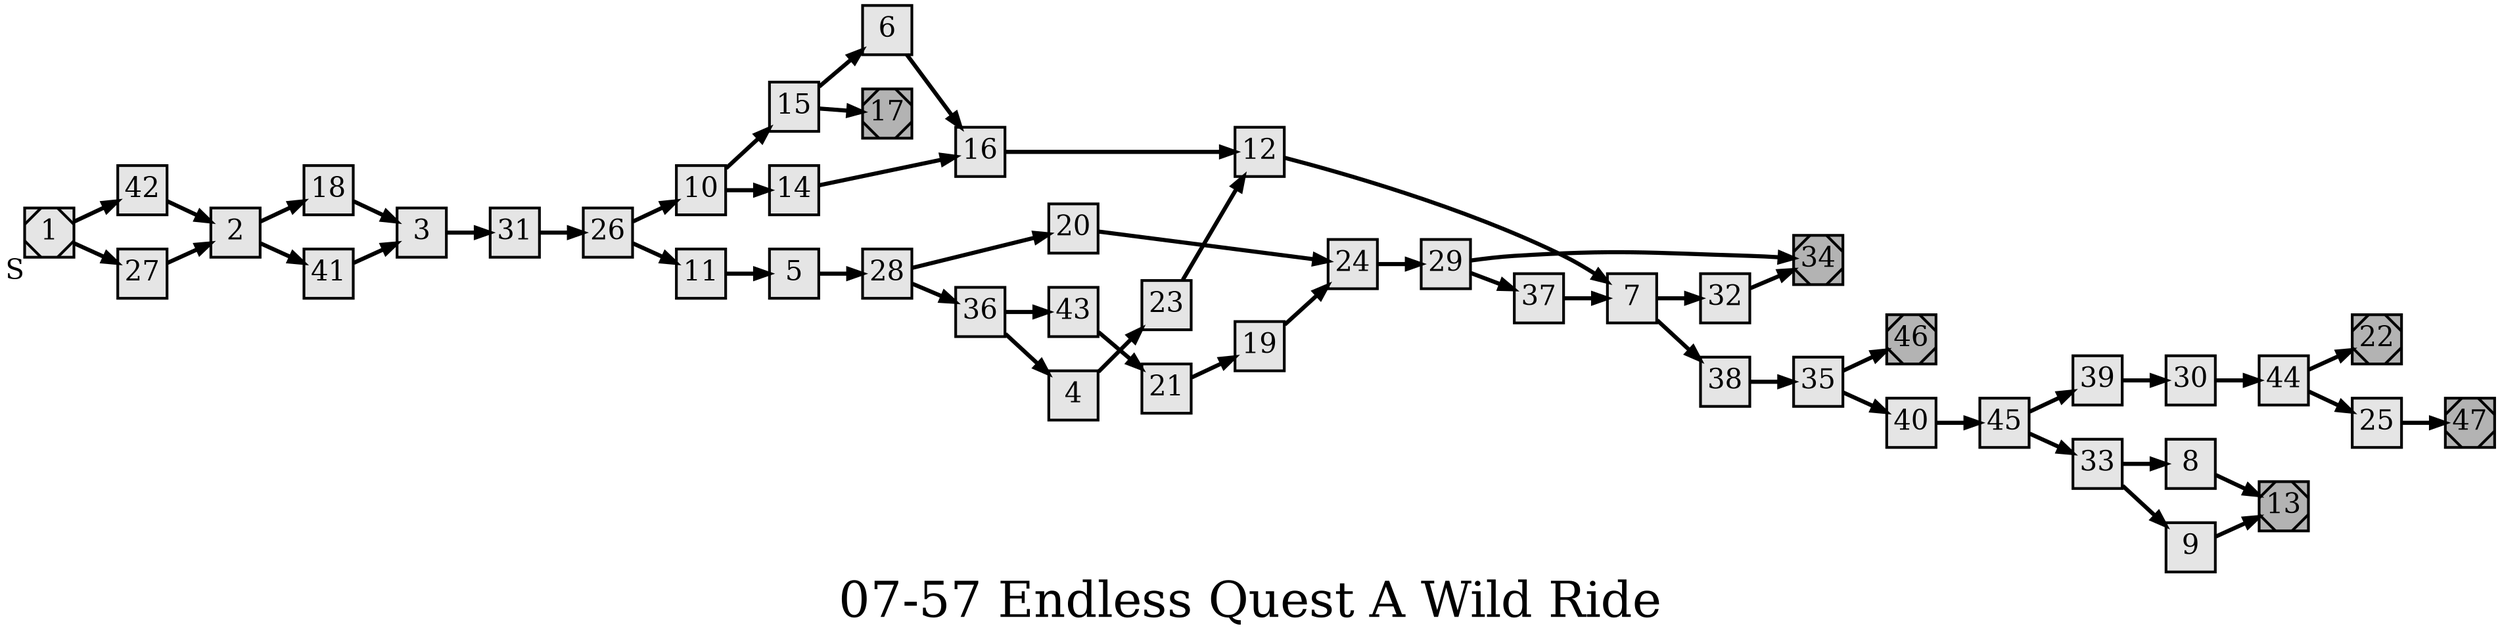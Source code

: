 digraph g{
  graph [ label="07-57 Endless Quest A Wild Ride" rankdir=LR, ordering=out, fontsize=36, nodesep="0.35", ranksep="0.45"];
  node  [shape=rect, penwidth=2, fontsize=20, style=filled, fillcolor=grey90, margin="0,0", labelfloat=true, regular=true, fixedsize=true];
  edge  [labelfloat=true, penwidth=3, fontsize=12];
  // ---;
  // group  : Katz;
  // id     :;
  // gbid   :;
  // series :;
  // title  :;
  // author :;
  // credit:;
  // - name : Rachael Grainger;
  // role : encoder;
  // date : 2017-08-29;
  // - name : Jeremy Douglass;
  // role : editor;
  // date : 2017-10-19;
  // render:;
  // - name   : small;
  // styles : gvStyles-small.txt;
  // engine : dot;
  // comment: >;
  
  // ---;
  
  // From | To | Label;
  
  1	[ xlabel="S", shape=Msquare, fontsize=20 ];
  1 -> 42;
  1 -> 27;
  2 -> 18;
  2 -> 41;
  3 -> 31;
  4 -> 23;
  5 -> 28;
  6 -> 16;
  7 -> 32;
  7 -> 38;
  8 -> 13;
  9 -> 13;
  10 -> 15;
  10 -> 14;
  11 -> 5;
  12 -> 7;
  13	[ xlabel="E", shape=Msquare, fontsize=20, fillcolor=grey70, xlabel="" ];
  14 -> 16;
  15 -> 6;
  15 -> 17;
  16 -> 12;
  17	[ xlabel="E", shape=Msquare, fontsize=20, fillcolor=grey70, xlabel="" ];
  18 -> 3;
  19 -> 24;
  20 -> 24;
  21 -> 19;
  22	[ xlabel="E", shape=Msquare, fontsize=20, fillcolor=grey70, xlabel="" ];
  23 -> 12;
  24 -> 29;
  25 -> 47;
  26 -> 10;
  26 -> 11;
  27 -> 2;
  28 -> 20;
  28 -> 36;
  29 -> 34;
  29 -> 37;
  30 -> 44;
  31 -> 26;
  32 -> 34;
  33 -> 8;
  33 -> 9;
  34	[ xlabel="E", shape=Msquare, fontsize=20, fillcolor=grey70, xlabel="" ];
  35 -> 46;
  35 -> 40;
  36 -> 43;
  36 -> 4;
  37 -> 7;
  38 -> 35;
  39 -> 30;
  40 -> 45;
  41 -> 3;
  42 -> 2;
  43 -> 21;
  44 -> 22;
  44 -> 25;
  45 -> 39;
  45 -> 33;
  46	[ xlabel="E", shape=Msquare, fontsize=20, fillcolor=grey70, xlabel="" ];
  47	[ xlabel="E", shape=Msquare, fontsize=20, fillcolor=grey70, xlabel="" ];
}

